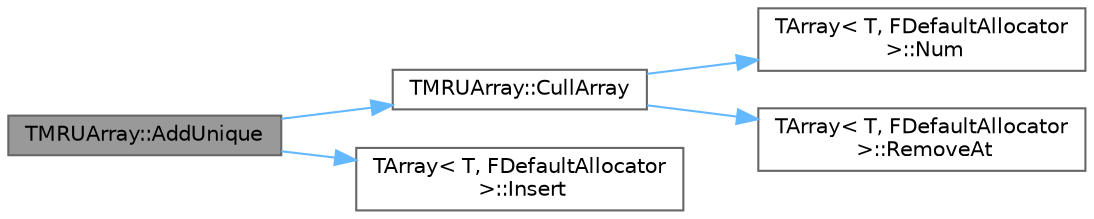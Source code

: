 digraph "TMRUArray::AddUnique"
{
 // INTERACTIVE_SVG=YES
 // LATEX_PDF_SIZE
  bgcolor="transparent";
  edge [fontname=Helvetica,fontsize=10,labelfontname=Helvetica,labelfontsize=10];
  node [fontname=Helvetica,fontsize=10,shape=box,height=0.2,width=0.4];
  rankdir="LR";
  Node1 [id="Node000001",label="TMRUArray::AddUnique",height=0.2,width=0.4,color="gray40", fillcolor="grey60", style="filled", fontcolor="black",tooltip="Adds unique item to the array."];
  Node1 -> Node2 [id="edge1_Node000001_Node000002",color="steelblue1",style="solid",tooltip=" "];
  Node2 [id="Node000002",label="TMRUArray::CullArray",height=0.2,width=0.4,color="grey40", fillcolor="white", style="filled",URL="$d3/dd6/classTMRUArray.html#a06ae55394647bd4d3406223fd1408520",tooltip="Makes sure that the array never gets beyond MaxItems in size."];
  Node2 -> Node3 [id="edge2_Node000002_Node000003",color="steelblue1",style="solid",tooltip=" "];
  Node3 [id="Node000003",label="TArray\< T, FDefaultAllocator\l \>::Num",height=0.2,width=0.4,color="grey40", fillcolor="white", style="filled",URL="$d4/d52/classTArray.html#adcbf9ca48677a9c0c3830cd862dd40d8",tooltip=" "];
  Node2 -> Node4 [id="edge3_Node000002_Node000004",color="steelblue1",style="solid",tooltip=" "];
  Node4 [id="Node000004",label="TArray\< T, FDefaultAllocator\l \>::RemoveAt",height=0.2,width=0.4,color="grey40", fillcolor="white", style="filled",URL="$d4/d52/classTArray.html#a7209d84cfc369cd9c6d3930d01828a6a",tooltip=" "];
  Node1 -> Node5 [id="edge4_Node000001_Node000005",color="steelblue1",style="solid",tooltip=" "];
  Node5 [id="Node000005",label="TArray\< T, FDefaultAllocator\l \>::Insert",height=0.2,width=0.4,color="grey40", fillcolor="white", style="filled",URL="$d4/d52/classTArray.html#ae13e9368bed0c878a7ef9f49d7748685",tooltip=" "];
}
